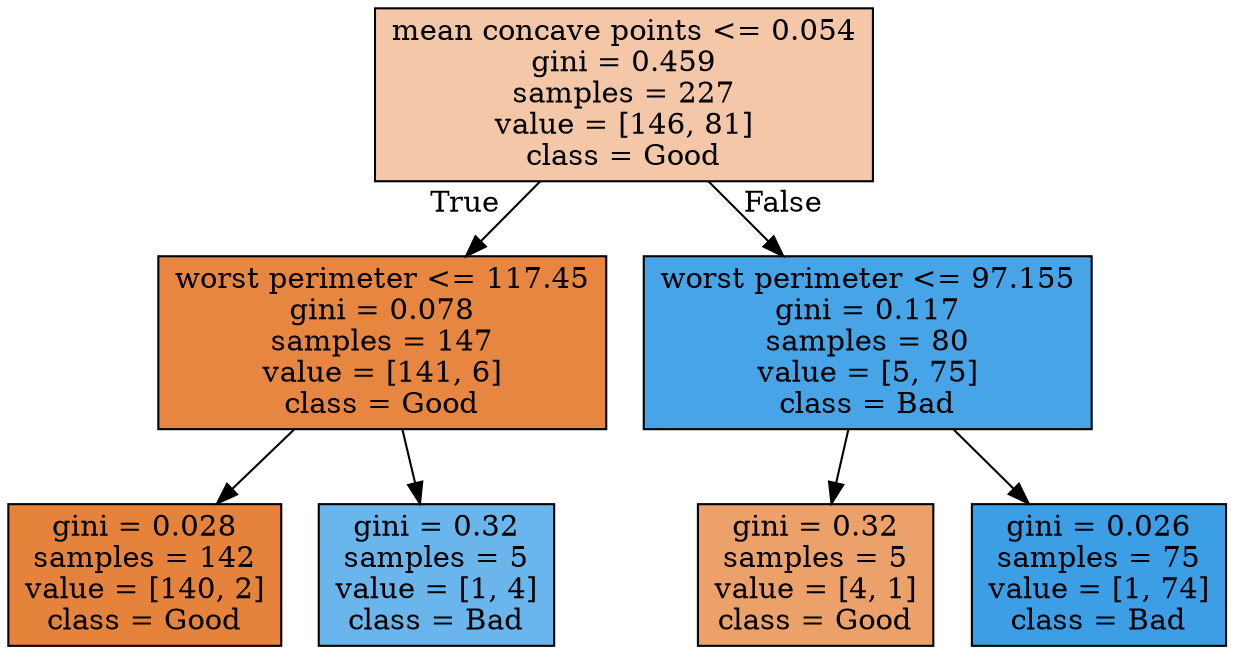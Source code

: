 digraph Tree {
node [shape=box, style="filled", color="black"] ;
0 [label="mean concave points <= 0.054\ngini = 0.459\nsamples = 227\nvalue = [146, 81]\nclass = Good", fillcolor="#f3c7a7"] ;
1 [label="worst perimeter <= 117.45\ngini = 0.078\nsamples = 147\nvalue = [141, 6]\nclass = Good", fillcolor="#e68641"] ;
0 -> 1 [labeldistance=2.5, labelangle=45, headlabel="True"] ;
2 [label="gini = 0.028\nsamples = 142\nvalue = [140, 2]\nclass = Good", fillcolor="#e5833c"] ;
1 -> 2 ;
3 [label="gini = 0.32\nsamples = 5\nvalue = [1, 4]\nclass = Bad", fillcolor="#6ab6ec"] ;
1 -> 3 ;
4 [label="worst perimeter <= 97.155\ngini = 0.117\nsamples = 80\nvalue = [5, 75]\nclass = Bad", fillcolor="#46a4e7"] ;
0 -> 4 [labeldistance=2.5, labelangle=-45, headlabel="False"] ;
5 [label="gini = 0.32\nsamples = 5\nvalue = [4, 1]\nclass = Good", fillcolor="#eca06a"] ;
4 -> 5 ;
6 [label="gini = 0.026\nsamples = 75\nvalue = [1, 74]\nclass = Bad", fillcolor="#3c9ee5"] ;
4 -> 6 ;
}